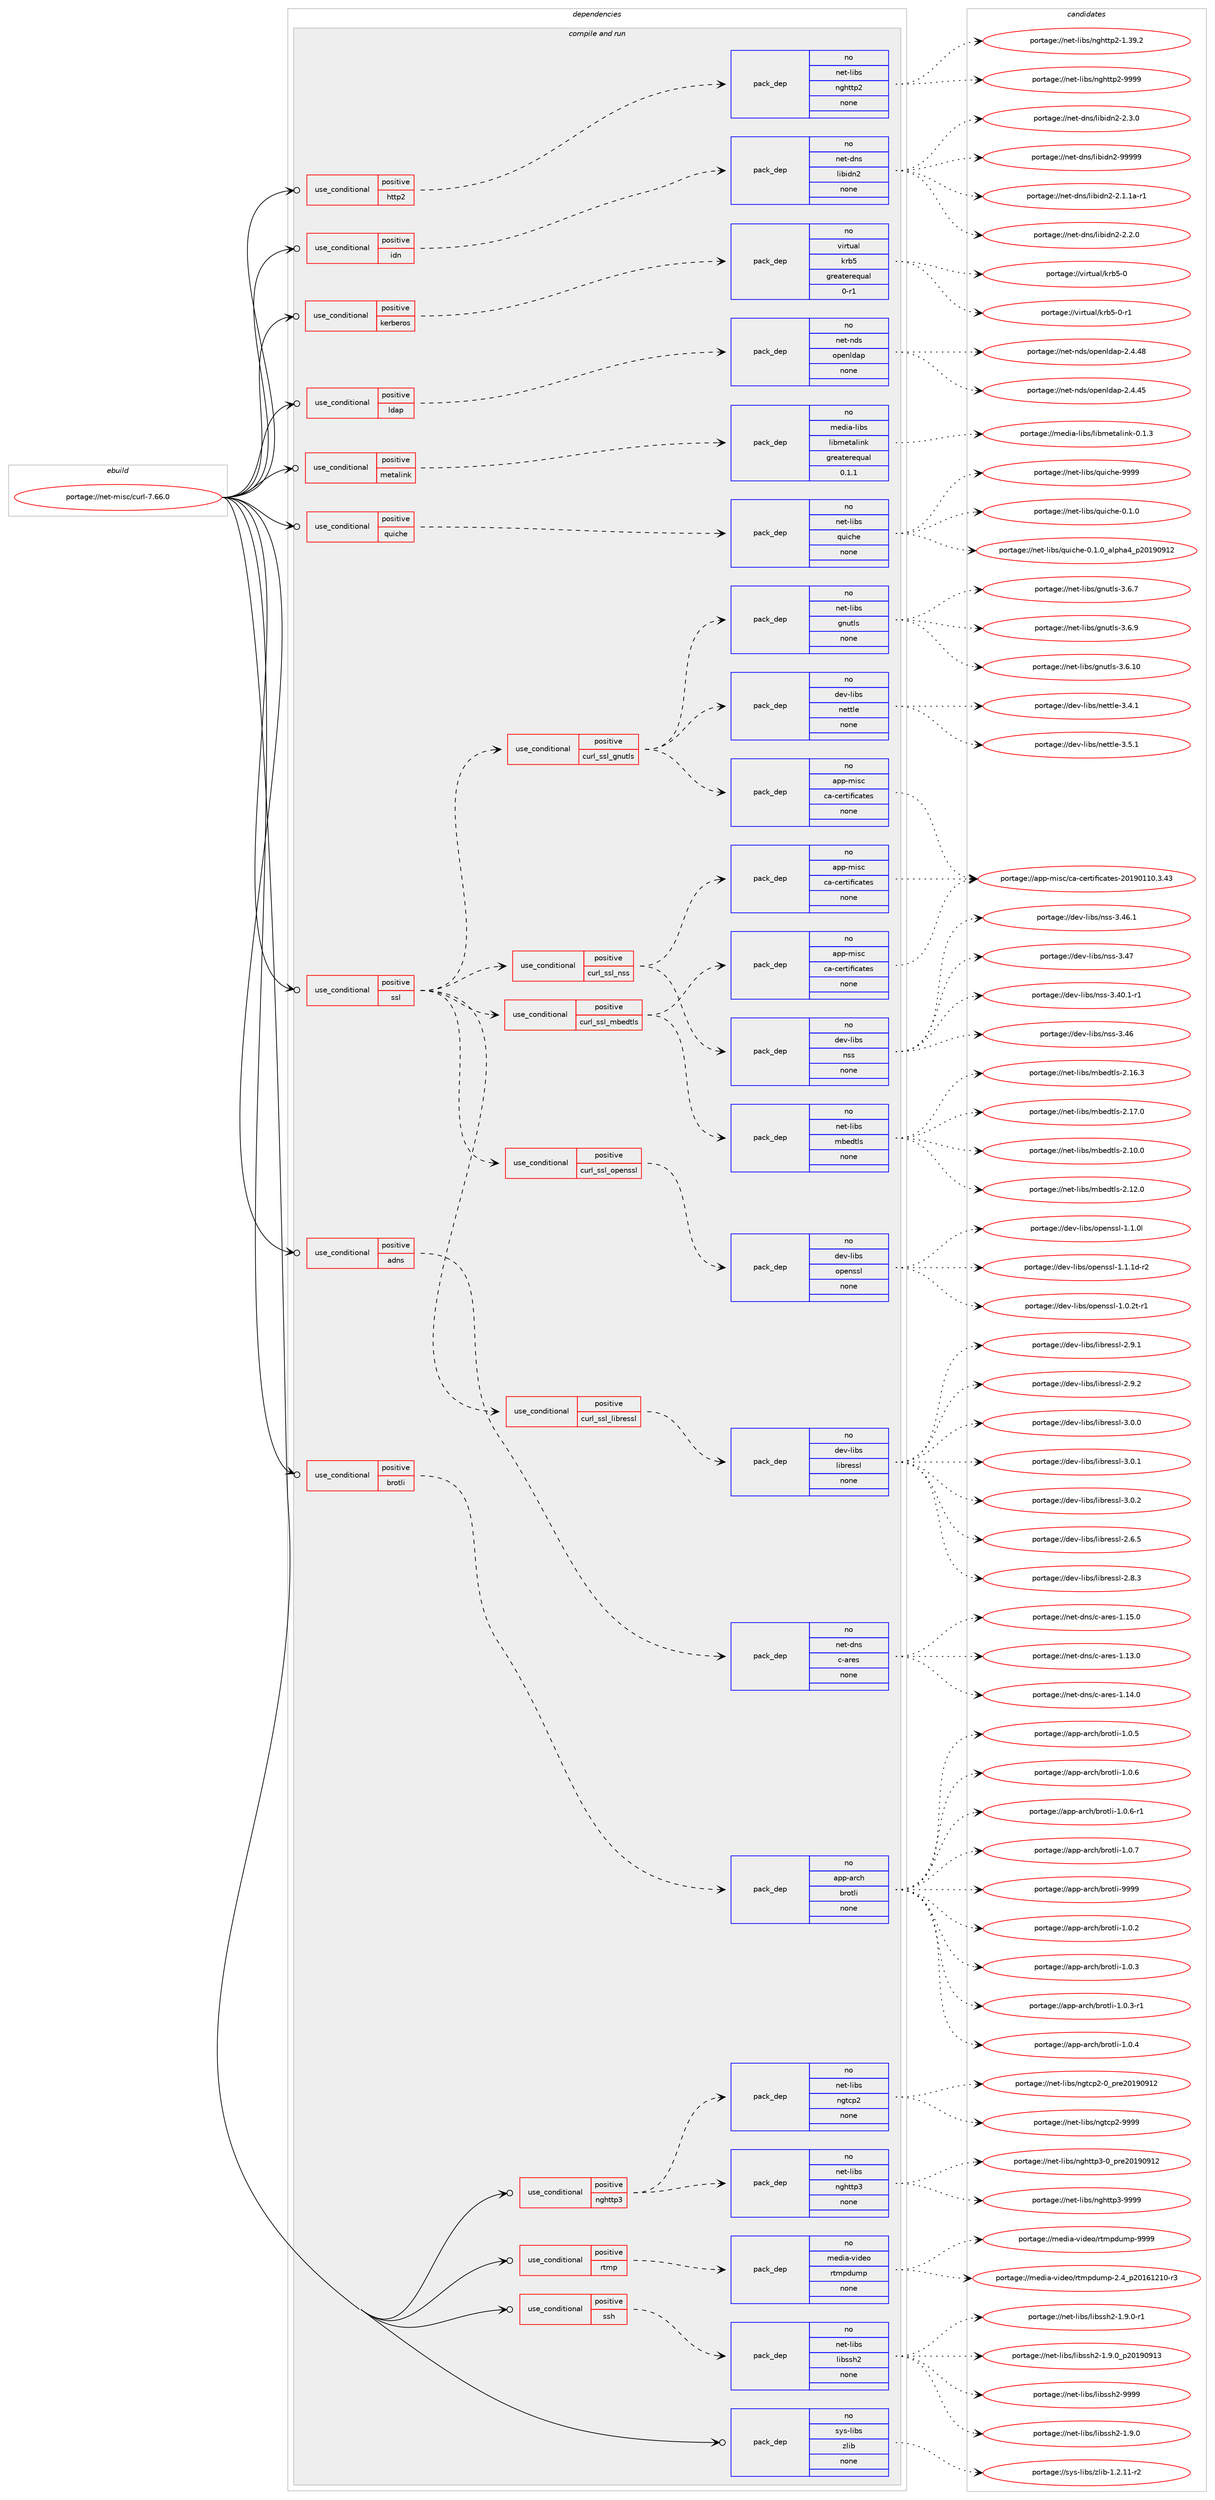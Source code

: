 digraph prolog {

# *************
# Graph options
# *************

newrank=true;
concentrate=true;
compound=true;
graph [rankdir=LR,fontname=Helvetica,fontsize=10,ranksep=1.5];#, ranksep=2.5, nodesep=0.2];
edge  [arrowhead=vee];
node  [fontname=Helvetica,fontsize=10];

# **********
# The ebuild
# **********

subgraph cluster_leftcol {
color=gray;
rank=same;
label=<<i>ebuild</i>>;
id [label="portage://net-misc/curl-7.66.0", color=red, width=4, href="../net-misc/curl-7.66.0.svg"];
}

# ****************
# The dependencies
# ****************

subgraph cluster_midcol {
color=gray;
label=<<i>dependencies</i>>;
subgraph cluster_compile {
fillcolor="#eeeeee";
style=filled;
label=<<i>compile</i>>;
}
subgraph cluster_compileandrun {
fillcolor="#eeeeee";
style=filled;
label=<<i>compile and run</i>>;
subgraph cond91398 {
dependency365175 [label=<<TABLE BORDER="0" CELLBORDER="1" CELLSPACING="0" CELLPADDING="4"><TR><TD ROWSPAN="3" CELLPADDING="10">use_conditional</TD></TR><TR><TD>positive</TD></TR><TR><TD>adns</TD></TR></TABLE>>, shape=none, color=red];
subgraph pack267685 {
dependency365176 [label=<<TABLE BORDER="0" CELLBORDER="1" CELLSPACING="0" CELLPADDING="4" WIDTH="220"><TR><TD ROWSPAN="6" CELLPADDING="30">pack_dep</TD></TR><TR><TD WIDTH="110">no</TD></TR><TR><TD>net-dns</TD></TR><TR><TD>c-ares</TD></TR><TR><TD>none</TD></TR><TR><TD></TD></TR></TABLE>>, shape=none, color=blue];
}
dependency365175:e -> dependency365176:w [weight=20,style="dashed",arrowhead="vee"];
}
id:e -> dependency365175:w [weight=20,style="solid",arrowhead="odotvee"];
subgraph cond91399 {
dependency365177 [label=<<TABLE BORDER="0" CELLBORDER="1" CELLSPACING="0" CELLPADDING="4"><TR><TD ROWSPAN="3" CELLPADDING="10">use_conditional</TD></TR><TR><TD>positive</TD></TR><TR><TD>brotli</TD></TR></TABLE>>, shape=none, color=red];
subgraph pack267686 {
dependency365178 [label=<<TABLE BORDER="0" CELLBORDER="1" CELLSPACING="0" CELLPADDING="4" WIDTH="220"><TR><TD ROWSPAN="6" CELLPADDING="30">pack_dep</TD></TR><TR><TD WIDTH="110">no</TD></TR><TR><TD>app-arch</TD></TR><TR><TD>brotli</TD></TR><TR><TD>none</TD></TR><TR><TD></TD></TR></TABLE>>, shape=none, color=blue];
}
dependency365177:e -> dependency365178:w [weight=20,style="dashed",arrowhead="vee"];
}
id:e -> dependency365177:w [weight=20,style="solid",arrowhead="odotvee"];
subgraph cond91400 {
dependency365179 [label=<<TABLE BORDER="0" CELLBORDER="1" CELLSPACING="0" CELLPADDING="4"><TR><TD ROWSPAN="3" CELLPADDING="10">use_conditional</TD></TR><TR><TD>positive</TD></TR><TR><TD>http2</TD></TR></TABLE>>, shape=none, color=red];
subgraph pack267687 {
dependency365180 [label=<<TABLE BORDER="0" CELLBORDER="1" CELLSPACING="0" CELLPADDING="4" WIDTH="220"><TR><TD ROWSPAN="6" CELLPADDING="30">pack_dep</TD></TR><TR><TD WIDTH="110">no</TD></TR><TR><TD>net-libs</TD></TR><TR><TD>nghttp2</TD></TR><TR><TD>none</TD></TR><TR><TD></TD></TR></TABLE>>, shape=none, color=blue];
}
dependency365179:e -> dependency365180:w [weight=20,style="dashed",arrowhead="vee"];
}
id:e -> dependency365179:w [weight=20,style="solid",arrowhead="odotvee"];
subgraph cond91401 {
dependency365181 [label=<<TABLE BORDER="0" CELLBORDER="1" CELLSPACING="0" CELLPADDING="4"><TR><TD ROWSPAN="3" CELLPADDING="10">use_conditional</TD></TR><TR><TD>positive</TD></TR><TR><TD>idn</TD></TR></TABLE>>, shape=none, color=red];
subgraph pack267688 {
dependency365182 [label=<<TABLE BORDER="0" CELLBORDER="1" CELLSPACING="0" CELLPADDING="4" WIDTH="220"><TR><TD ROWSPAN="6" CELLPADDING="30">pack_dep</TD></TR><TR><TD WIDTH="110">no</TD></TR><TR><TD>net-dns</TD></TR><TR><TD>libidn2</TD></TR><TR><TD>none</TD></TR><TR><TD></TD></TR></TABLE>>, shape=none, color=blue];
}
dependency365181:e -> dependency365182:w [weight=20,style="dashed",arrowhead="vee"];
}
id:e -> dependency365181:w [weight=20,style="solid",arrowhead="odotvee"];
subgraph cond91402 {
dependency365183 [label=<<TABLE BORDER="0" CELLBORDER="1" CELLSPACING="0" CELLPADDING="4"><TR><TD ROWSPAN="3" CELLPADDING="10">use_conditional</TD></TR><TR><TD>positive</TD></TR><TR><TD>kerberos</TD></TR></TABLE>>, shape=none, color=red];
subgraph pack267689 {
dependency365184 [label=<<TABLE BORDER="0" CELLBORDER="1" CELLSPACING="0" CELLPADDING="4" WIDTH="220"><TR><TD ROWSPAN="6" CELLPADDING="30">pack_dep</TD></TR><TR><TD WIDTH="110">no</TD></TR><TR><TD>virtual</TD></TR><TR><TD>krb5</TD></TR><TR><TD>greaterequal</TD></TR><TR><TD>0-r1</TD></TR></TABLE>>, shape=none, color=blue];
}
dependency365183:e -> dependency365184:w [weight=20,style="dashed",arrowhead="vee"];
}
id:e -> dependency365183:w [weight=20,style="solid",arrowhead="odotvee"];
subgraph cond91403 {
dependency365185 [label=<<TABLE BORDER="0" CELLBORDER="1" CELLSPACING="0" CELLPADDING="4"><TR><TD ROWSPAN="3" CELLPADDING="10">use_conditional</TD></TR><TR><TD>positive</TD></TR><TR><TD>ldap</TD></TR></TABLE>>, shape=none, color=red];
subgraph pack267690 {
dependency365186 [label=<<TABLE BORDER="0" CELLBORDER="1" CELLSPACING="0" CELLPADDING="4" WIDTH="220"><TR><TD ROWSPAN="6" CELLPADDING="30">pack_dep</TD></TR><TR><TD WIDTH="110">no</TD></TR><TR><TD>net-nds</TD></TR><TR><TD>openldap</TD></TR><TR><TD>none</TD></TR><TR><TD></TD></TR></TABLE>>, shape=none, color=blue];
}
dependency365185:e -> dependency365186:w [weight=20,style="dashed",arrowhead="vee"];
}
id:e -> dependency365185:w [weight=20,style="solid",arrowhead="odotvee"];
subgraph cond91404 {
dependency365187 [label=<<TABLE BORDER="0" CELLBORDER="1" CELLSPACING="0" CELLPADDING="4"><TR><TD ROWSPAN="3" CELLPADDING="10">use_conditional</TD></TR><TR><TD>positive</TD></TR><TR><TD>metalink</TD></TR></TABLE>>, shape=none, color=red];
subgraph pack267691 {
dependency365188 [label=<<TABLE BORDER="0" CELLBORDER="1" CELLSPACING="0" CELLPADDING="4" WIDTH="220"><TR><TD ROWSPAN="6" CELLPADDING="30">pack_dep</TD></TR><TR><TD WIDTH="110">no</TD></TR><TR><TD>media-libs</TD></TR><TR><TD>libmetalink</TD></TR><TR><TD>greaterequal</TD></TR><TR><TD>0.1.1</TD></TR></TABLE>>, shape=none, color=blue];
}
dependency365187:e -> dependency365188:w [weight=20,style="dashed",arrowhead="vee"];
}
id:e -> dependency365187:w [weight=20,style="solid",arrowhead="odotvee"];
subgraph cond91405 {
dependency365189 [label=<<TABLE BORDER="0" CELLBORDER="1" CELLSPACING="0" CELLPADDING="4"><TR><TD ROWSPAN="3" CELLPADDING="10">use_conditional</TD></TR><TR><TD>positive</TD></TR><TR><TD>nghttp3</TD></TR></TABLE>>, shape=none, color=red];
subgraph pack267692 {
dependency365190 [label=<<TABLE BORDER="0" CELLBORDER="1" CELLSPACING="0" CELLPADDING="4" WIDTH="220"><TR><TD ROWSPAN="6" CELLPADDING="30">pack_dep</TD></TR><TR><TD WIDTH="110">no</TD></TR><TR><TD>net-libs</TD></TR><TR><TD>nghttp3</TD></TR><TR><TD>none</TD></TR><TR><TD></TD></TR></TABLE>>, shape=none, color=blue];
}
dependency365189:e -> dependency365190:w [weight=20,style="dashed",arrowhead="vee"];
subgraph pack267693 {
dependency365191 [label=<<TABLE BORDER="0" CELLBORDER="1" CELLSPACING="0" CELLPADDING="4" WIDTH="220"><TR><TD ROWSPAN="6" CELLPADDING="30">pack_dep</TD></TR><TR><TD WIDTH="110">no</TD></TR><TR><TD>net-libs</TD></TR><TR><TD>ngtcp2</TD></TR><TR><TD>none</TD></TR><TR><TD></TD></TR></TABLE>>, shape=none, color=blue];
}
dependency365189:e -> dependency365191:w [weight=20,style="dashed",arrowhead="vee"];
}
id:e -> dependency365189:w [weight=20,style="solid",arrowhead="odotvee"];
subgraph cond91406 {
dependency365192 [label=<<TABLE BORDER="0" CELLBORDER="1" CELLSPACING="0" CELLPADDING="4"><TR><TD ROWSPAN="3" CELLPADDING="10">use_conditional</TD></TR><TR><TD>positive</TD></TR><TR><TD>quiche</TD></TR></TABLE>>, shape=none, color=red];
subgraph pack267694 {
dependency365193 [label=<<TABLE BORDER="0" CELLBORDER="1" CELLSPACING="0" CELLPADDING="4" WIDTH="220"><TR><TD ROWSPAN="6" CELLPADDING="30">pack_dep</TD></TR><TR><TD WIDTH="110">no</TD></TR><TR><TD>net-libs</TD></TR><TR><TD>quiche</TD></TR><TR><TD>none</TD></TR><TR><TD></TD></TR></TABLE>>, shape=none, color=blue];
}
dependency365192:e -> dependency365193:w [weight=20,style="dashed",arrowhead="vee"];
}
id:e -> dependency365192:w [weight=20,style="solid",arrowhead="odotvee"];
subgraph cond91407 {
dependency365194 [label=<<TABLE BORDER="0" CELLBORDER="1" CELLSPACING="0" CELLPADDING="4"><TR><TD ROWSPAN="3" CELLPADDING="10">use_conditional</TD></TR><TR><TD>positive</TD></TR><TR><TD>rtmp</TD></TR></TABLE>>, shape=none, color=red];
subgraph pack267695 {
dependency365195 [label=<<TABLE BORDER="0" CELLBORDER="1" CELLSPACING="0" CELLPADDING="4" WIDTH="220"><TR><TD ROWSPAN="6" CELLPADDING="30">pack_dep</TD></TR><TR><TD WIDTH="110">no</TD></TR><TR><TD>media-video</TD></TR><TR><TD>rtmpdump</TD></TR><TR><TD>none</TD></TR><TR><TD></TD></TR></TABLE>>, shape=none, color=blue];
}
dependency365194:e -> dependency365195:w [weight=20,style="dashed",arrowhead="vee"];
}
id:e -> dependency365194:w [weight=20,style="solid",arrowhead="odotvee"];
subgraph cond91408 {
dependency365196 [label=<<TABLE BORDER="0" CELLBORDER="1" CELLSPACING="0" CELLPADDING="4"><TR><TD ROWSPAN="3" CELLPADDING="10">use_conditional</TD></TR><TR><TD>positive</TD></TR><TR><TD>ssh</TD></TR></TABLE>>, shape=none, color=red];
subgraph pack267696 {
dependency365197 [label=<<TABLE BORDER="0" CELLBORDER="1" CELLSPACING="0" CELLPADDING="4" WIDTH="220"><TR><TD ROWSPAN="6" CELLPADDING="30">pack_dep</TD></TR><TR><TD WIDTH="110">no</TD></TR><TR><TD>net-libs</TD></TR><TR><TD>libssh2</TD></TR><TR><TD>none</TD></TR><TR><TD></TD></TR></TABLE>>, shape=none, color=blue];
}
dependency365196:e -> dependency365197:w [weight=20,style="dashed",arrowhead="vee"];
}
id:e -> dependency365196:w [weight=20,style="solid",arrowhead="odotvee"];
subgraph cond91409 {
dependency365198 [label=<<TABLE BORDER="0" CELLBORDER="1" CELLSPACING="0" CELLPADDING="4"><TR><TD ROWSPAN="3" CELLPADDING="10">use_conditional</TD></TR><TR><TD>positive</TD></TR><TR><TD>ssl</TD></TR></TABLE>>, shape=none, color=red];
subgraph cond91410 {
dependency365199 [label=<<TABLE BORDER="0" CELLBORDER="1" CELLSPACING="0" CELLPADDING="4"><TR><TD ROWSPAN="3" CELLPADDING="10">use_conditional</TD></TR><TR><TD>positive</TD></TR><TR><TD>curl_ssl_gnutls</TD></TR></TABLE>>, shape=none, color=red];
subgraph pack267697 {
dependency365200 [label=<<TABLE BORDER="0" CELLBORDER="1" CELLSPACING="0" CELLPADDING="4" WIDTH="220"><TR><TD ROWSPAN="6" CELLPADDING="30">pack_dep</TD></TR><TR><TD WIDTH="110">no</TD></TR><TR><TD>net-libs</TD></TR><TR><TD>gnutls</TD></TR><TR><TD>none</TD></TR><TR><TD></TD></TR></TABLE>>, shape=none, color=blue];
}
dependency365199:e -> dependency365200:w [weight=20,style="dashed",arrowhead="vee"];
subgraph pack267698 {
dependency365201 [label=<<TABLE BORDER="0" CELLBORDER="1" CELLSPACING="0" CELLPADDING="4" WIDTH="220"><TR><TD ROWSPAN="6" CELLPADDING="30">pack_dep</TD></TR><TR><TD WIDTH="110">no</TD></TR><TR><TD>dev-libs</TD></TR><TR><TD>nettle</TD></TR><TR><TD>none</TD></TR><TR><TD></TD></TR></TABLE>>, shape=none, color=blue];
}
dependency365199:e -> dependency365201:w [weight=20,style="dashed",arrowhead="vee"];
subgraph pack267699 {
dependency365202 [label=<<TABLE BORDER="0" CELLBORDER="1" CELLSPACING="0" CELLPADDING="4" WIDTH="220"><TR><TD ROWSPAN="6" CELLPADDING="30">pack_dep</TD></TR><TR><TD WIDTH="110">no</TD></TR><TR><TD>app-misc</TD></TR><TR><TD>ca-certificates</TD></TR><TR><TD>none</TD></TR><TR><TD></TD></TR></TABLE>>, shape=none, color=blue];
}
dependency365199:e -> dependency365202:w [weight=20,style="dashed",arrowhead="vee"];
}
dependency365198:e -> dependency365199:w [weight=20,style="dashed",arrowhead="vee"];
subgraph cond91411 {
dependency365203 [label=<<TABLE BORDER="0" CELLBORDER="1" CELLSPACING="0" CELLPADDING="4"><TR><TD ROWSPAN="3" CELLPADDING="10">use_conditional</TD></TR><TR><TD>positive</TD></TR><TR><TD>curl_ssl_libressl</TD></TR></TABLE>>, shape=none, color=red];
subgraph pack267700 {
dependency365204 [label=<<TABLE BORDER="0" CELLBORDER="1" CELLSPACING="0" CELLPADDING="4" WIDTH="220"><TR><TD ROWSPAN="6" CELLPADDING="30">pack_dep</TD></TR><TR><TD WIDTH="110">no</TD></TR><TR><TD>dev-libs</TD></TR><TR><TD>libressl</TD></TR><TR><TD>none</TD></TR><TR><TD></TD></TR></TABLE>>, shape=none, color=blue];
}
dependency365203:e -> dependency365204:w [weight=20,style="dashed",arrowhead="vee"];
}
dependency365198:e -> dependency365203:w [weight=20,style="dashed",arrowhead="vee"];
subgraph cond91412 {
dependency365205 [label=<<TABLE BORDER="0" CELLBORDER="1" CELLSPACING="0" CELLPADDING="4"><TR><TD ROWSPAN="3" CELLPADDING="10">use_conditional</TD></TR><TR><TD>positive</TD></TR><TR><TD>curl_ssl_mbedtls</TD></TR></TABLE>>, shape=none, color=red];
subgraph pack267701 {
dependency365206 [label=<<TABLE BORDER="0" CELLBORDER="1" CELLSPACING="0" CELLPADDING="4" WIDTH="220"><TR><TD ROWSPAN="6" CELLPADDING="30">pack_dep</TD></TR><TR><TD WIDTH="110">no</TD></TR><TR><TD>net-libs</TD></TR><TR><TD>mbedtls</TD></TR><TR><TD>none</TD></TR><TR><TD></TD></TR></TABLE>>, shape=none, color=blue];
}
dependency365205:e -> dependency365206:w [weight=20,style="dashed",arrowhead="vee"];
subgraph pack267702 {
dependency365207 [label=<<TABLE BORDER="0" CELLBORDER="1" CELLSPACING="0" CELLPADDING="4" WIDTH="220"><TR><TD ROWSPAN="6" CELLPADDING="30">pack_dep</TD></TR><TR><TD WIDTH="110">no</TD></TR><TR><TD>app-misc</TD></TR><TR><TD>ca-certificates</TD></TR><TR><TD>none</TD></TR><TR><TD></TD></TR></TABLE>>, shape=none, color=blue];
}
dependency365205:e -> dependency365207:w [weight=20,style="dashed",arrowhead="vee"];
}
dependency365198:e -> dependency365205:w [weight=20,style="dashed",arrowhead="vee"];
subgraph cond91413 {
dependency365208 [label=<<TABLE BORDER="0" CELLBORDER="1" CELLSPACING="0" CELLPADDING="4"><TR><TD ROWSPAN="3" CELLPADDING="10">use_conditional</TD></TR><TR><TD>positive</TD></TR><TR><TD>curl_ssl_openssl</TD></TR></TABLE>>, shape=none, color=red];
subgraph pack267703 {
dependency365209 [label=<<TABLE BORDER="0" CELLBORDER="1" CELLSPACING="0" CELLPADDING="4" WIDTH="220"><TR><TD ROWSPAN="6" CELLPADDING="30">pack_dep</TD></TR><TR><TD WIDTH="110">no</TD></TR><TR><TD>dev-libs</TD></TR><TR><TD>openssl</TD></TR><TR><TD>none</TD></TR><TR><TD></TD></TR></TABLE>>, shape=none, color=blue];
}
dependency365208:e -> dependency365209:w [weight=20,style="dashed",arrowhead="vee"];
}
dependency365198:e -> dependency365208:w [weight=20,style="dashed",arrowhead="vee"];
subgraph cond91414 {
dependency365210 [label=<<TABLE BORDER="0" CELLBORDER="1" CELLSPACING="0" CELLPADDING="4"><TR><TD ROWSPAN="3" CELLPADDING="10">use_conditional</TD></TR><TR><TD>positive</TD></TR><TR><TD>curl_ssl_nss</TD></TR></TABLE>>, shape=none, color=red];
subgraph pack267704 {
dependency365211 [label=<<TABLE BORDER="0" CELLBORDER="1" CELLSPACING="0" CELLPADDING="4" WIDTH="220"><TR><TD ROWSPAN="6" CELLPADDING="30">pack_dep</TD></TR><TR><TD WIDTH="110">no</TD></TR><TR><TD>dev-libs</TD></TR><TR><TD>nss</TD></TR><TR><TD>none</TD></TR><TR><TD></TD></TR></TABLE>>, shape=none, color=blue];
}
dependency365210:e -> dependency365211:w [weight=20,style="dashed",arrowhead="vee"];
subgraph pack267705 {
dependency365212 [label=<<TABLE BORDER="0" CELLBORDER="1" CELLSPACING="0" CELLPADDING="4" WIDTH="220"><TR><TD ROWSPAN="6" CELLPADDING="30">pack_dep</TD></TR><TR><TD WIDTH="110">no</TD></TR><TR><TD>app-misc</TD></TR><TR><TD>ca-certificates</TD></TR><TR><TD>none</TD></TR><TR><TD></TD></TR></TABLE>>, shape=none, color=blue];
}
dependency365210:e -> dependency365212:w [weight=20,style="dashed",arrowhead="vee"];
}
dependency365198:e -> dependency365210:w [weight=20,style="dashed",arrowhead="vee"];
}
id:e -> dependency365198:w [weight=20,style="solid",arrowhead="odotvee"];
subgraph pack267706 {
dependency365213 [label=<<TABLE BORDER="0" CELLBORDER="1" CELLSPACING="0" CELLPADDING="4" WIDTH="220"><TR><TD ROWSPAN="6" CELLPADDING="30">pack_dep</TD></TR><TR><TD WIDTH="110">no</TD></TR><TR><TD>sys-libs</TD></TR><TR><TD>zlib</TD></TR><TR><TD>none</TD></TR><TR><TD></TD></TR></TABLE>>, shape=none, color=blue];
}
id:e -> dependency365213:w [weight=20,style="solid",arrowhead="odotvee"];
}
subgraph cluster_run {
fillcolor="#eeeeee";
style=filled;
label=<<i>run</i>>;
}
}

# **************
# The candidates
# **************

subgraph cluster_choices {
rank=same;
color=gray;
label=<<i>candidates</i>>;

subgraph choice267685 {
color=black;
nodesep=1;
choiceportage110101116451001101154799459711410111545494649514648 [label="portage://net-dns/c-ares-1.13.0", color=red, width=4,href="../net-dns/c-ares-1.13.0.svg"];
choiceportage110101116451001101154799459711410111545494649524648 [label="portage://net-dns/c-ares-1.14.0", color=red, width=4,href="../net-dns/c-ares-1.14.0.svg"];
choiceportage110101116451001101154799459711410111545494649534648 [label="portage://net-dns/c-ares-1.15.0", color=red, width=4,href="../net-dns/c-ares-1.15.0.svg"];
dependency365176:e -> choiceportage110101116451001101154799459711410111545494649514648:w [style=dotted,weight="100"];
dependency365176:e -> choiceportage110101116451001101154799459711410111545494649524648:w [style=dotted,weight="100"];
dependency365176:e -> choiceportage110101116451001101154799459711410111545494649534648:w [style=dotted,weight="100"];
}
subgraph choice267686 {
color=black;
nodesep=1;
choiceportage971121124597114991044798114111116108105454946484650 [label="portage://app-arch/brotli-1.0.2", color=red, width=4,href="../app-arch/brotli-1.0.2.svg"];
choiceportage971121124597114991044798114111116108105454946484651 [label="portage://app-arch/brotli-1.0.3", color=red, width=4,href="../app-arch/brotli-1.0.3.svg"];
choiceportage9711211245971149910447981141111161081054549464846514511449 [label="portage://app-arch/brotli-1.0.3-r1", color=red, width=4,href="../app-arch/brotli-1.0.3-r1.svg"];
choiceportage971121124597114991044798114111116108105454946484652 [label="portage://app-arch/brotli-1.0.4", color=red, width=4,href="../app-arch/brotli-1.0.4.svg"];
choiceportage971121124597114991044798114111116108105454946484653 [label="portage://app-arch/brotli-1.0.5", color=red, width=4,href="../app-arch/brotli-1.0.5.svg"];
choiceportage971121124597114991044798114111116108105454946484654 [label="portage://app-arch/brotli-1.0.6", color=red, width=4,href="../app-arch/brotli-1.0.6.svg"];
choiceportage9711211245971149910447981141111161081054549464846544511449 [label="portage://app-arch/brotli-1.0.6-r1", color=red, width=4,href="../app-arch/brotli-1.0.6-r1.svg"];
choiceportage971121124597114991044798114111116108105454946484655 [label="portage://app-arch/brotli-1.0.7", color=red, width=4,href="../app-arch/brotli-1.0.7.svg"];
choiceportage9711211245971149910447981141111161081054557575757 [label="portage://app-arch/brotli-9999", color=red, width=4,href="../app-arch/brotli-9999.svg"];
dependency365178:e -> choiceportage971121124597114991044798114111116108105454946484650:w [style=dotted,weight="100"];
dependency365178:e -> choiceportage971121124597114991044798114111116108105454946484651:w [style=dotted,weight="100"];
dependency365178:e -> choiceportage9711211245971149910447981141111161081054549464846514511449:w [style=dotted,weight="100"];
dependency365178:e -> choiceportage971121124597114991044798114111116108105454946484652:w [style=dotted,weight="100"];
dependency365178:e -> choiceportage971121124597114991044798114111116108105454946484653:w [style=dotted,weight="100"];
dependency365178:e -> choiceportage971121124597114991044798114111116108105454946484654:w [style=dotted,weight="100"];
dependency365178:e -> choiceportage9711211245971149910447981141111161081054549464846544511449:w [style=dotted,weight="100"];
dependency365178:e -> choiceportage971121124597114991044798114111116108105454946484655:w [style=dotted,weight="100"];
dependency365178:e -> choiceportage9711211245971149910447981141111161081054557575757:w [style=dotted,weight="100"];
}
subgraph choice267687 {
color=black;
nodesep=1;
choiceportage1101011164510810598115471101031041161161125045494651574650 [label="portage://net-libs/nghttp2-1.39.2", color=red, width=4,href="../net-libs/nghttp2-1.39.2.svg"];
choiceportage110101116451081059811547110103104116116112504557575757 [label="portage://net-libs/nghttp2-9999", color=red, width=4,href="../net-libs/nghttp2-9999.svg"];
dependency365180:e -> choiceportage1101011164510810598115471101031041161161125045494651574650:w [style=dotted,weight="100"];
dependency365180:e -> choiceportage110101116451081059811547110103104116116112504557575757:w [style=dotted,weight="100"];
}
subgraph choice267688 {
color=black;
nodesep=1;
choiceportage11010111645100110115471081059810510011050455046494649974511449 [label="portage://net-dns/libidn2-2.1.1a-r1", color=red, width=4,href="../net-dns/libidn2-2.1.1a-r1.svg"];
choiceportage11010111645100110115471081059810510011050455046504648 [label="portage://net-dns/libidn2-2.2.0", color=red, width=4,href="../net-dns/libidn2-2.2.0.svg"];
choiceportage11010111645100110115471081059810510011050455046514648 [label="portage://net-dns/libidn2-2.3.0", color=red, width=4,href="../net-dns/libidn2-2.3.0.svg"];
choiceportage11010111645100110115471081059810510011050455757575757 [label="portage://net-dns/libidn2-99999", color=red, width=4,href="../net-dns/libidn2-99999.svg"];
dependency365182:e -> choiceportage11010111645100110115471081059810510011050455046494649974511449:w [style=dotted,weight="100"];
dependency365182:e -> choiceportage11010111645100110115471081059810510011050455046504648:w [style=dotted,weight="100"];
dependency365182:e -> choiceportage11010111645100110115471081059810510011050455046514648:w [style=dotted,weight="100"];
dependency365182:e -> choiceportage11010111645100110115471081059810510011050455757575757:w [style=dotted,weight="100"];
}
subgraph choice267689 {
color=black;
nodesep=1;
choiceportage118105114116117971084710711498534548 [label="portage://virtual/krb5-0", color=red, width=4,href="../virtual/krb5-0.svg"];
choiceportage1181051141161179710847107114985345484511449 [label="portage://virtual/krb5-0-r1", color=red, width=4,href="../virtual/krb5-0-r1.svg"];
dependency365184:e -> choiceportage118105114116117971084710711498534548:w [style=dotted,weight="100"];
dependency365184:e -> choiceportage1181051141161179710847107114985345484511449:w [style=dotted,weight="100"];
}
subgraph choice267690 {
color=black;
nodesep=1;
choiceportage11010111645110100115471111121011101081009711245504652465253 [label="portage://net-nds/openldap-2.4.45", color=red, width=4,href="../net-nds/openldap-2.4.45.svg"];
choiceportage11010111645110100115471111121011101081009711245504652465256 [label="portage://net-nds/openldap-2.4.48", color=red, width=4,href="../net-nds/openldap-2.4.48.svg"];
dependency365186:e -> choiceportage11010111645110100115471111121011101081009711245504652465253:w [style=dotted,weight="100"];
dependency365186:e -> choiceportage11010111645110100115471111121011101081009711245504652465256:w [style=dotted,weight="100"];
}
subgraph choice267691 {
color=black;
nodesep=1;
choiceportage109101100105974510810598115471081059810910111697108105110107454846494651 [label="portage://media-libs/libmetalink-0.1.3", color=red, width=4,href="../media-libs/libmetalink-0.1.3.svg"];
dependency365188:e -> choiceportage109101100105974510810598115471081059810910111697108105110107454846494651:w [style=dotted,weight="100"];
}
subgraph choice267692 {
color=black;
nodesep=1;
choiceportage110101116451081059811547110103104116116112514548951121141015048495748574950 [label="portage://net-libs/nghttp3-0_pre20190912", color=red, width=4,href="../net-libs/nghttp3-0_pre20190912.svg"];
choiceportage110101116451081059811547110103104116116112514557575757 [label="portage://net-libs/nghttp3-9999", color=red, width=4,href="../net-libs/nghttp3-9999.svg"];
dependency365190:e -> choiceportage110101116451081059811547110103104116116112514548951121141015048495748574950:w [style=dotted,weight="100"];
dependency365190:e -> choiceportage110101116451081059811547110103104116116112514557575757:w [style=dotted,weight="100"];
}
subgraph choice267693 {
color=black;
nodesep=1;
choiceportage11010111645108105981154711010311699112504548951121141015048495748574950 [label="portage://net-libs/ngtcp2-0_pre20190912", color=red, width=4,href="../net-libs/ngtcp2-0_pre20190912.svg"];
choiceportage11010111645108105981154711010311699112504557575757 [label="portage://net-libs/ngtcp2-9999", color=red, width=4,href="../net-libs/ngtcp2-9999.svg"];
dependency365191:e -> choiceportage11010111645108105981154711010311699112504548951121141015048495748574950:w [style=dotted,weight="100"];
dependency365191:e -> choiceportage11010111645108105981154711010311699112504557575757:w [style=dotted,weight="100"];
}
subgraph choice267694 {
color=black;
nodesep=1;
choiceportage11010111645108105981154711311710599104101454846494648 [label="portage://net-libs/quiche-0.1.0", color=red, width=4,href="../net-libs/quiche-0.1.0.svg"];
choiceportage1101011164510810598115471131171059910410145484649464895971081121049752951125048495748574950 [label="portage://net-libs/quiche-0.1.0_alpha4_p20190912", color=red, width=4,href="../net-libs/quiche-0.1.0_alpha4_p20190912.svg"];
choiceportage110101116451081059811547113117105991041014557575757 [label="portage://net-libs/quiche-9999", color=red, width=4,href="../net-libs/quiche-9999.svg"];
dependency365193:e -> choiceportage11010111645108105981154711311710599104101454846494648:w [style=dotted,weight="100"];
dependency365193:e -> choiceportage1101011164510810598115471131171059910410145484649464895971081121049752951125048495748574950:w [style=dotted,weight="100"];
dependency365193:e -> choiceportage110101116451081059811547113117105991041014557575757:w [style=dotted,weight="100"];
}
subgraph choice267695 {
color=black;
nodesep=1;
choiceportage109101100105974511810510010111147114116109112100117109112455046529511250484954495049484511451 [label="portage://media-video/rtmpdump-2.4_p20161210-r3", color=red, width=4,href="../media-video/rtmpdump-2.4_p20161210-r3.svg"];
choiceportage1091011001059745118105100101111471141161091121001171091124557575757 [label="portage://media-video/rtmpdump-9999", color=red, width=4,href="../media-video/rtmpdump-9999.svg"];
dependency365195:e -> choiceportage109101100105974511810510010111147114116109112100117109112455046529511250484954495049484511451:w [style=dotted,weight="100"];
dependency365195:e -> choiceportage1091011001059745118105100101111471141161091121001171091124557575757:w [style=dotted,weight="100"];
}
subgraph choice267696 {
color=black;
nodesep=1;
choiceportage1101011164510810598115471081059811511510450454946574648 [label="portage://net-libs/libssh2-1.9.0", color=red, width=4,href="../net-libs/libssh2-1.9.0.svg"];
choiceportage11010111645108105981154710810598115115104504549465746484511449 [label="portage://net-libs/libssh2-1.9.0-r1", color=red, width=4,href="../net-libs/libssh2-1.9.0-r1.svg"];
choiceportage1101011164510810598115471081059811511510450454946574648951125048495748574951 [label="portage://net-libs/libssh2-1.9.0_p20190913", color=red, width=4,href="../net-libs/libssh2-1.9.0_p20190913.svg"];
choiceportage11010111645108105981154710810598115115104504557575757 [label="portage://net-libs/libssh2-9999", color=red, width=4,href="../net-libs/libssh2-9999.svg"];
dependency365197:e -> choiceportage1101011164510810598115471081059811511510450454946574648:w [style=dotted,weight="100"];
dependency365197:e -> choiceportage11010111645108105981154710810598115115104504549465746484511449:w [style=dotted,weight="100"];
dependency365197:e -> choiceportage1101011164510810598115471081059811511510450454946574648951125048495748574951:w [style=dotted,weight="100"];
dependency365197:e -> choiceportage11010111645108105981154710810598115115104504557575757:w [style=dotted,weight="100"];
}
subgraph choice267697 {
color=black;
nodesep=1;
choiceportage11010111645108105981154710311011711610811545514654464948 [label="portage://net-libs/gnutls-3.6.10", color=red, width=4,href="../net-libs/gnutls-3.6.10.svg"];
choiceportage110101116451081059811547103110117116108115455146544655 [label="portage://net-libs/gnutls-3.6.7", color=red, width=4,href="../net-libs/gnutls-3.6.7.svg"];
choiceportage110101116451081059811547103110117116108115455146544657 [label="portage://net-libs/gnutls-3.6.9", color=red, width=4,href="../net-libs/gnutls-3.6.9.svg"];
dependency365200:e -> choiceportage11010111645108105981154710311011711610811545514654464948:w [style=dotted,weight="100"];
dependency365200:e -> choiceportage110101116451081059811547103110117116108115455146544655:w [style=dotted,weight="100"];
dependency365200:e -> choiceportage110101116451081059811547103110117116108115455146544657:w [style=dotted,weight="100"];
}
subgraph choice267698 {
color=black;
nodesep=1;
choiceportage100101118451081059811547110101116116108101455146524649 [label="portage://dev-libs/nettle-3.4.1", color=red, width=4,href="../dev-libs/nettle-3.4.1.svg"];
choiceportage100101118451081059811547110101116116108101455146534649 [label="portage://dev-libs/nettle-3.5.1", color=red, width=4,href="../dev-libs/nettle-3.5.1.svg"];
dependency365201:e -> choiceportage100101118451081059811547110101116116108101455146524649:w [style=dotted,weight="100"];
dependency365201:e -> choiceportage100101118451081059811547110101116116108101455146534649:w [style=dotted,weight="100"];
}
subgraph choice267699 {
color=black;
nodesep=1;
choiceportage971121124510910511599479997459910111411610510210599971161011154550484957484949484651465251 [label="portage://app-misc/ca-certificates-20190110.3.43", color=red, width=4,href="../app-misc/ca-certificates-20190110.3.43.svg"];
dependency365202:e -> choiceportage971121124510910511599479997459910111411610510210599971161011154550484957484949484651465251:w [style=dotted,weight="100"];
}
subgraph choice267700 {
color=black;
nodesep=1;
choiceportage10010111845108105981154710810598114101115115108455046544653 [label="portage://dev-libs/libressl-2.6.5", color=red, width=4,href="../dev-libs/libressl-2.6.5.svg"];
choiceportage10010111845108105981154710810598114101115115108455046564651 [label="portage://dev-libs/libressl-2.8.3", color=red, width=4,href="../dev-libs/libressl-2.8.3.svg"];
choiceportage10010111845108105981154710810598114101115115108455046574649 [label="portage://dev-libs/libressl-2.9.1", color=red, width=4,href="../dev-libs/libressl-2.9.1.svg"];
choiceportage10010111845108105981154710810598114101115115108455046574650 [label="portage://dev-libs/libressl-2.9.2", color=red, width=4,href="../dev-libs/libressl-2.9.2.svg"];
choiceportage10010111845108105981154710810598114101115115108455146484648 [label="portage://dev-libs/libressl-3.0.0", color=red, width=4,href="../dev-libs/libressl-3.0.0.svg"];
choiceportage10010111845108105981154710810598114101115115108455146484649 [label="portage://dev-libs/libressl-3.0.1", color=red, width=4,href="../dev-libs/libressl-3.0.1.svg"];
choiceportage10010111845108105981154710810598114101115115108455146484650 [label="portage://dev-libs/libressl-3.0.2", color=red, width=4,href="../dev-libs/libressl-3.0.2.svg"];
dependency365204:e -> choiceportage10010111845108105981154710810598114101115115108455046544653:w [style=dotted,weight="100"];
dependency365204:e -> choiceportage10010111845108105981154710810598114101115115108455046564651:w [style=dotted,weight="100"];
dependency365204:e -> choiceportage10010111845108105981154710810598114101115115108455046574649:w [style=dotted,weight="100"];
dependency365204:e -> choiceportage10010111845108105981154710810598114101115115108455046574650:w [style=dotted,weight="100"];
dependency365204:e -> choiceportage10010111845108105981154710810598114101115115108455146484648:w [style=dotted,weight="100"];
dependency365204:e -> choiceportage10010111845108105981154710810598114101115115108455146484649:w [style=dotted,weight="100"];
dependency365204:e -> choiceportage10010111845108105981154710810598114101115115108455146484650:w [style=dotted,weight="100"];
}
subgraph choice267701 {
color=black;
nodesep=1;
choiceportage1101011164510810598115471099810110011610811545504649484648 [label="portage://net-libs/mbedtls-2.10.0", color=red, width=4,href="../net-libs/mbedtls-2.10.0.svg"];
choiceportage1101011164510810598115471099810110011610811545504649504648 [label="portage://net-libs/mbedtls-2.12.0", color=red, width=4,href="../net-libs/mbedtls-2.12.0.svg"];
choiceportage1101011164510810598115471099810110011610811545504649544651 [label="portage://net-libs/mbedtls-2.16.3", color=red, width=4,href="../net-libs/mbedtls-2.16.3.svg"];
choiceportage1101011164510810598115471099810110011610811545504649554648 [label="portage://net-libs/mbedtls-2.17.0", color=red, width=4,href="../net-libs/mbedtls-2.17.0.svg"];
dependency365206:e -> choiceportage1101011164510810598115471099810110011610811545504649484648:w [style=dotted,weight="100"];
dependency365206:e -> choiceportage1101011164510810598115471099810110011610811545504649504648:w [style=dotted,weight="100"];
dependency365206:e -> choiceportage1101011164510810598115471099810110011610811545504649544651:w [style=dotted,weight="100"];
dependency365206:e -> choiceportage1101011164510810598115471099810110011610811545504649554648:w [style=dotted,weight="100"];
}
subgraph choice267702 {
color=black;
nodesep=1;
choiceportage971121124510910511599479997459910111411610510210599971161011154550484957484949484651465251 [label="portage://app-misc/ca-certificates-20190110.3.43", color=red, width=4,href="../app-misc/ca-certificates-20190110.3.43.svg"];
dependency365207:e -> choiceportage971121124510910511599479997459910111411610510210599971161011154550484957484949484651465251:w [style=dotted,weight="100"];
}
subgraph choice267703 {
color=black;
nodesep=1;
choiceportage1001011184510810598115471111121011101151151084549464846501164511449 [label="portage://dev-libs/openssl-1.0.2t-r1", color=red, width=4,href="../dev-libs/openssl-1.0.2t-r1.svg"];
choiceportage100101118451081059811547111112101110115115108454946494648108 [label="portage://dev-libs/openssl-1.1.0l", color=red, width=4,href="../dev-libs/openssl-1.1.0l.svg"];
choiceportage1001011184510810598115471111121011101151151084549464946491004511450 [label="portage://dev-libs/openssl-1.1.1d-r2", color=red, width=4,href="../dev-libs/openssl-1.1.1d-r2.svg"];
dependency365209:e -> choiceportage1001011184510810598115471111121011101151151084549464846501164511449:w [style=dotted,weight="100"];
dependency365209:e -> choiceportage100101118451081059811547111112101110115115108454946494648108:w [style=dotted,weight="100"];
dependency365209:e -> choiceportage1001011184510810598115471111121011101151151084549464946491004511450:w [style=dotted,weight="100"];
}
subgraph choice267704 {
color=black;
nodesep=1;
choiceportage100101118451081059811547110115115455146524846494511449 [label="portage://dev-libs/nss-3.40.1-r1", color=red, width=4,href="../dev-libs/nss-3.40.1-r1.svg"];
choiceportage1001011184510810598115471101151154551465254 [label="portage://dev-libs/nss-3.46", color=red, width=4,href="../dev-libs/nss-3.46.svg"];
choiceportage10010111845108105981154711011511545514652544649 [label="portage://dev-libs/nss-3.46.1", color=red, width=4,href="../dev-libs/nss-3.46.1.svg"];
choiceportage1001011184510810598115471101151154551465255 [label="portage://dev-libs/nss-3.47", color=red, width=4,href="../dev-libs/nss-3.47.svg"];
dependency365211:e -> choiceportage100101118451081059811547110115115455146524846494511449:w [style=dotted,weight="100"];
dependency365211:e -> choiceportage1001011184510810598115471101151154551465254:w [style=dotted,weight="100"];
dependency365211:e -> choiceportage10010111845108105981154711011511545514652544649:w [style=dotted,weight="100"];
dependency365211:e -> choiceportage1001011184510810598115471101151154551465255:w [style=dotted,weight="100"];
}
subgraph choice267705 {
color=black;
nodesep=1;
choiceportage971121124510910511599479997459910111411610510210599971161011154550484957484949484651465251 [label="portage://app-misc/ca-certificates-20190110.3.43", color=red, width=4,href="../app-misc/ca-certificates-20190110.3.43.svg"];
dependency365212:e -> choiceportage971121124510910511599479997459910111411610510210599971161011154550484957484949484651465251:w [style=dotted,weight="100"];
}
subgraph choice267706 {
color=black;
nodesep=1;
choiceportage11512111545108105981154712210810598454946504649494511450 [label="portage://sys-libs/zlib-1.2.11-r2", color=red, width=4,href="../sys-libs/zlib-1.2.11-r2.svg"];
dependency365213:e -> choiceportage11512111545108105981154712210810598454946504649494511450:w [style=dotted,weight="100"];
}
}

}
